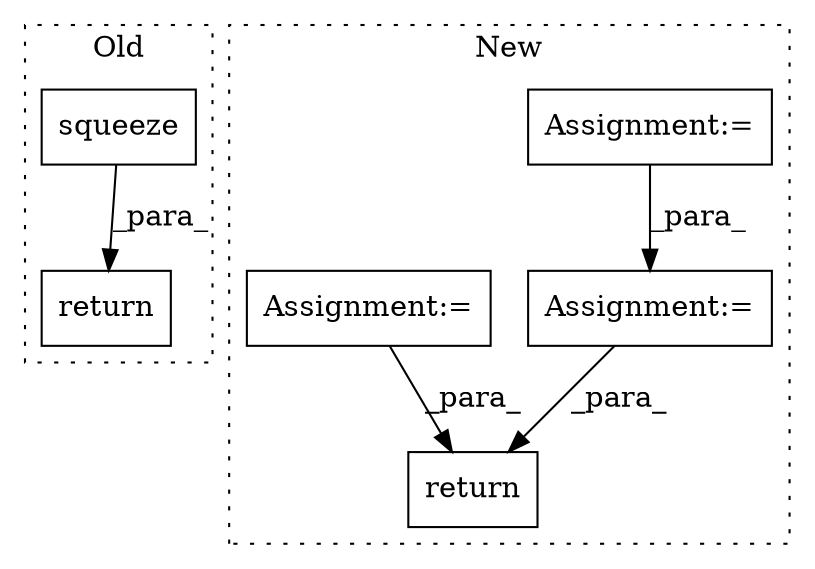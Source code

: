 digraph G {
subgraph cluster0 {
1 [label="squeeze" a="32" s="1726,1735" l="8,1" shape="box"];
3 [label="return" a="41" s="1687" l="7" shape="box"];
label = "Old";
style="dotted";
}
subgraph cluster1 {
2 [label="return" a="41" s="1899" l="7" shape="box"];
4 [label="Assignment:=" a="7" s="1268" l="7" shape="box"];
5 [label="Assignment:=" a="7" s="1872" l="1" shape="box"];
6 [label="Assignment:=" a="7" s="1815" l="1" shape="box"];
label = "New";
style="dotted";
}
1 -> 3 [label="_para_"];
4 -> 6 [label="_para_"];
5 -> 2 [label="_para_"];
6 -> 2 [label="_para_"];
}